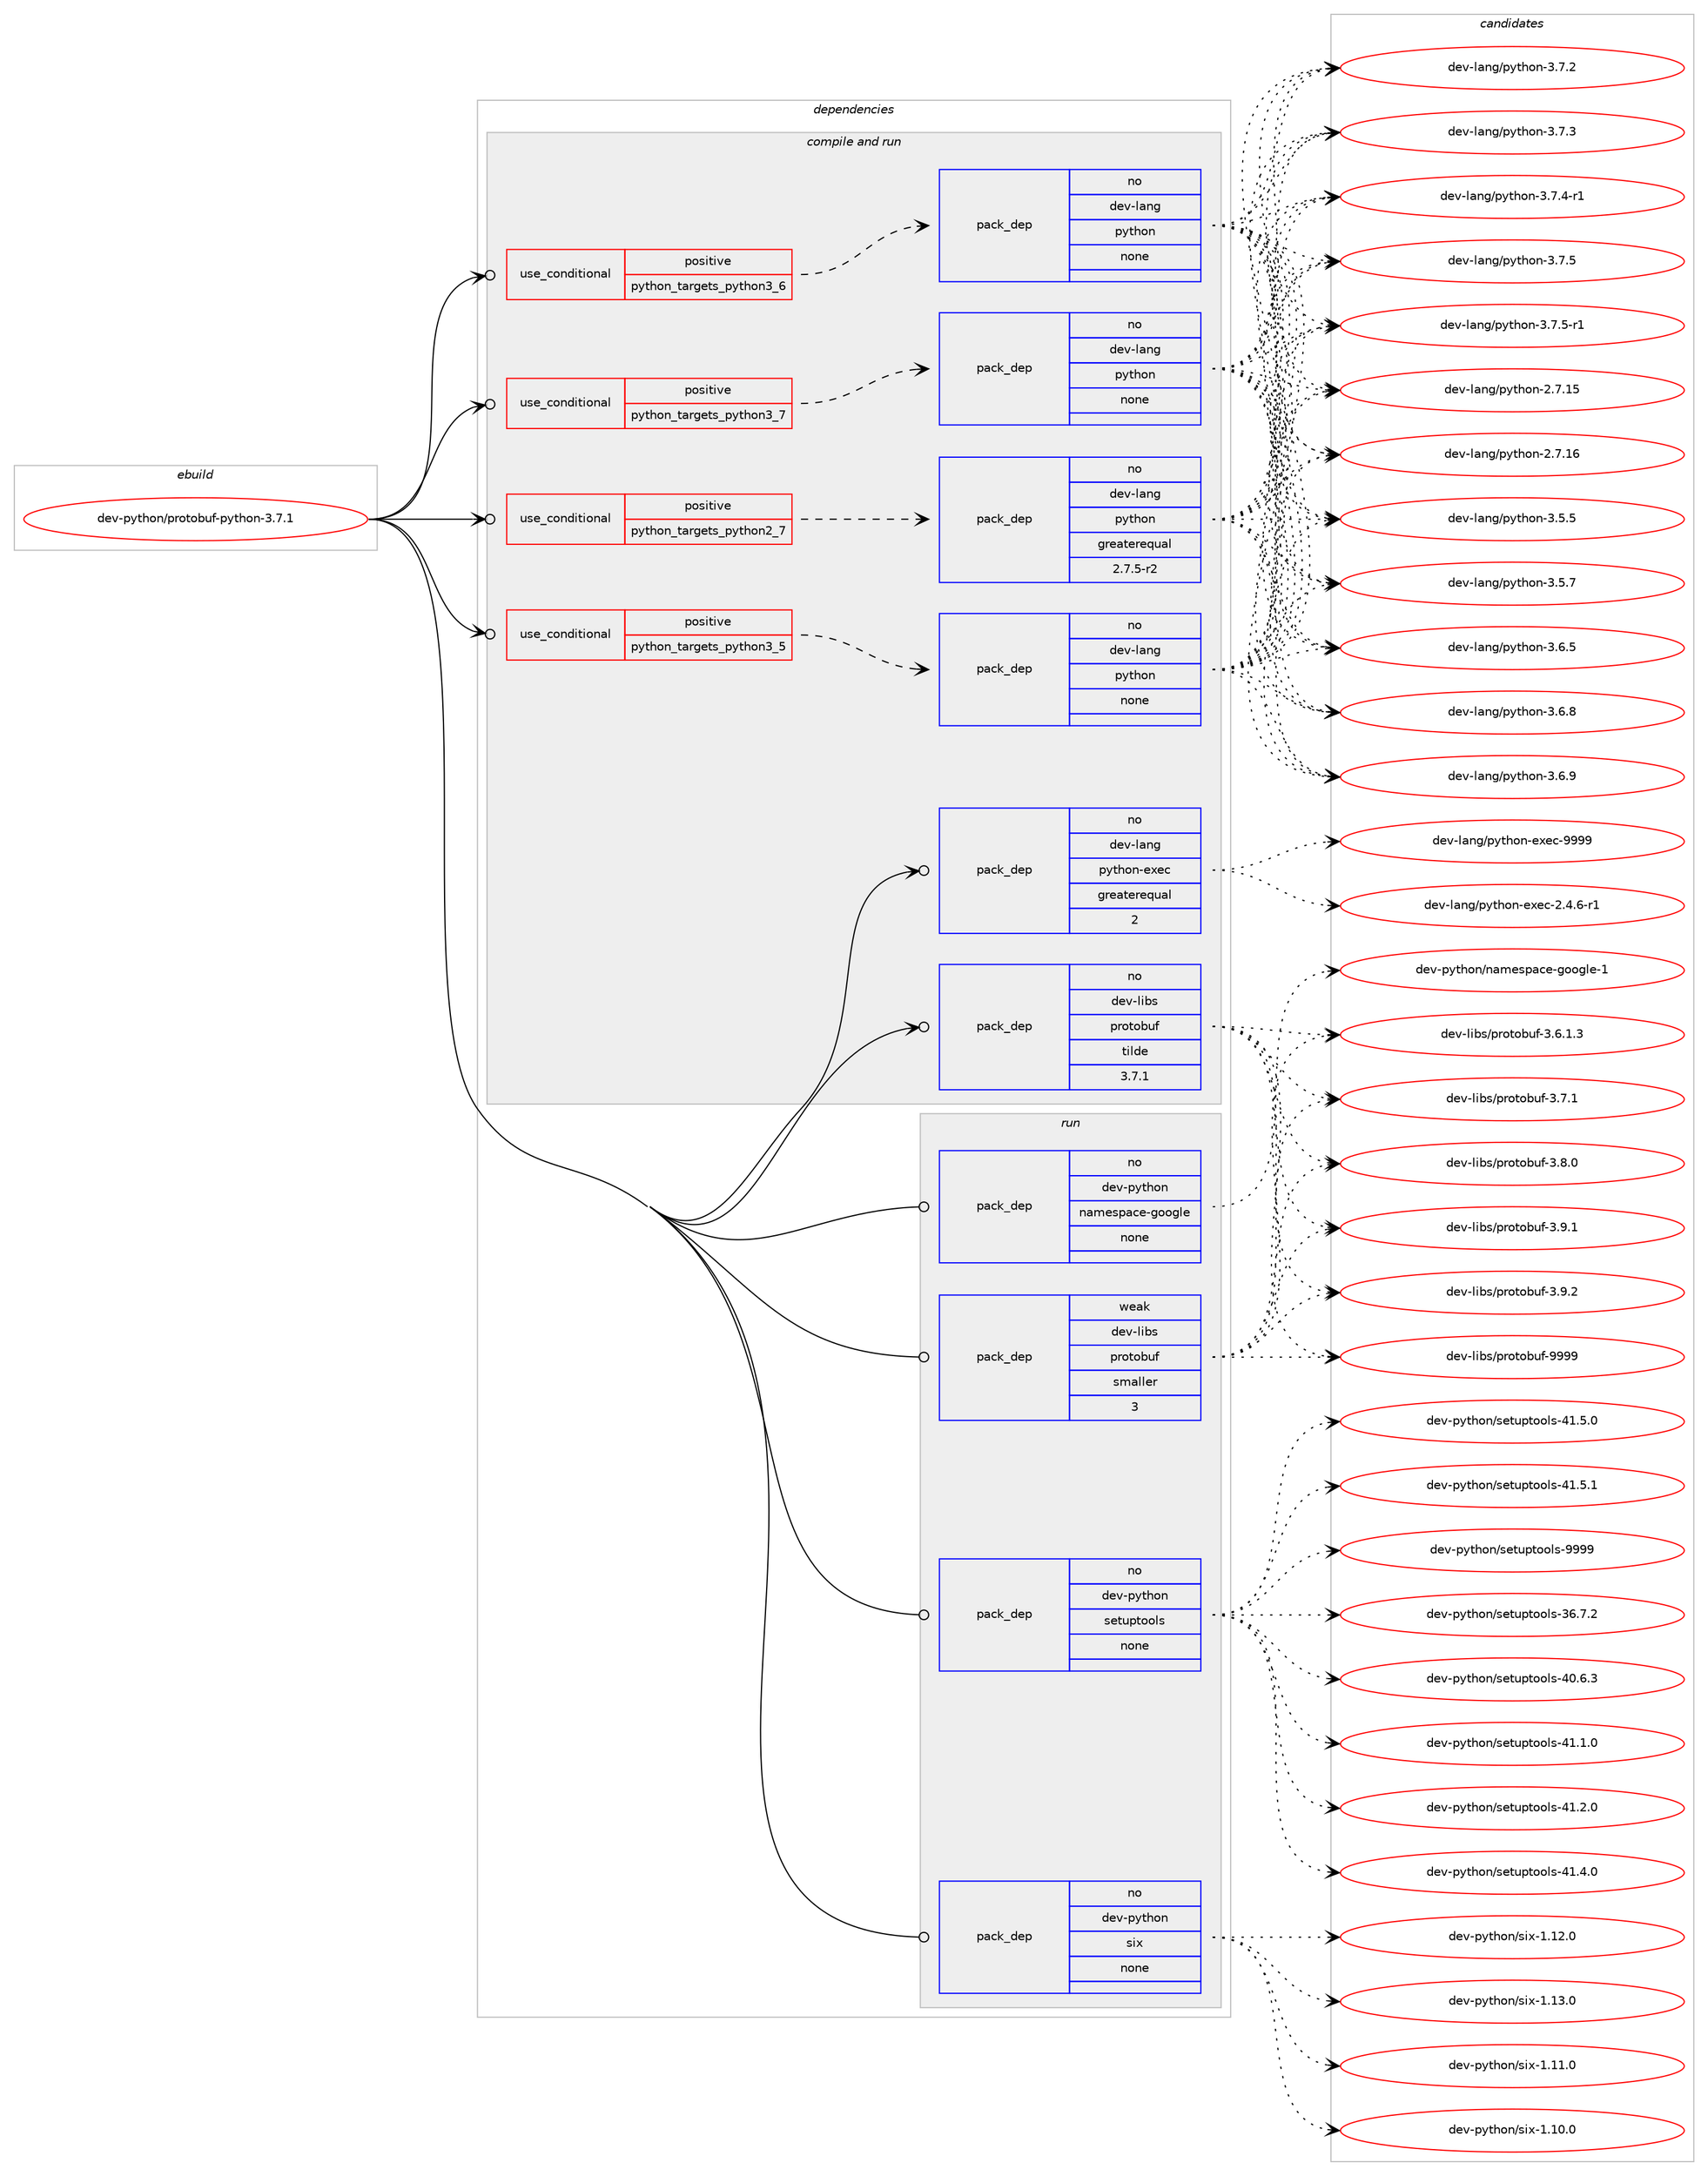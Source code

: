 digraph prolog {

# *************
# Graph options
# *************

newrank=true;
concentrate=true;
compound=true;
graph [rankdir=LR,fontname=Helvetica,fontsize=10,ranksep=1.5];#, ranksep=2.5, nodesep=0.2];
edge  [arrowhead=vee];
node  [fontname=Helvetica,fontsize=10];

# **********
# The ebuild
# **********

subgraph cluster_leftcol {
color=gray;
rank=same;
label=<<i>ebuild</i>>;
id [label="dev-python/protobuf-python-3.7.1", color=red, width=4, href="../dev-python/protobuf-python-3.7.1.svg"];
}

# ****************
# The dependencies
# ****************

subgraph cluster_midcol {
color=gray;
label=<<i>dependencies</i>>;
subgraph cluster_compile {
fillcolor="#eeeeee";
style=filled;
label=<<i>compile</i>>;
}
subgraph cluster_compileandrun {
fillcolor="#eeeeee";
style=filled;
label=<<i>compile and run</i>>;
subgraph cond144958 {
dependency623169 [label=<<TABLE BORDER="0" CELLBORDER="1" CELLSPACING="0" CELLPADDING="4"><TR><TD ROWSPAN="3" CELLPADDING="10">use_conditional</TD></TR><TR><TD>positive</TD></TR><TR><TD>python_targets_python2_7</TD></TR></TABLE>>, shape=none, color=red];
subgraph pack466367 {
dependency623170 [label=<<TABLE BORDER="0" CELLBORDER="1" CELLSPACING="0" CELLPADDING="4" WIDTH="220"><TR><TD ROWSPAN="6" CELLPADDING="30">pack_dep</TD></TR><TR><TD WIDTH="110">no</TD></TR><TR><TD>dev-lang</TD></TR><TR><TD>python</TD></TR><TR><TD>greaterequal</TD></TR><TR><TD>2.7.5-r2</TD></TR></TABLE>>, shape=none, color=blue];
}
dependency623169:e -> dependency623170:w [weight=20,style="dashed",arrowhead="vee"];
}
id:e -> dependency623169:w [weight=20,style="solid",arrowhead="odotvee"];
subgraph cond144959 {
dependency623171 [label=<<TABLE BORDER="0" CELLBORDER="1" CELLSPACING="0" CELLPADDING="4"><TR><TD ROWSPAN="3" CELLPADDING="10">use_conditional</TD></TR><TR><TD>positive</TD></TR><TR><TD>python_targets_python3_5</TD></TR></TABLE>>, shape=none, color=red];
subgraph pack466368 {
dependency623172 [label=<<TABLE BORDER="0" CELLBORDER="1" CELLSPACING="0" CELLPADDING="4" WIDTH="220"><TR><TD ROWSPAN="6" CELLPADDING="30">pack_dep</TD></TR><TR><TD WIDTH="110">no</TD></TR><TR><TD>dev-lang</TD></TR><TR><TD>python</TD></TR><TR><TD>none</TD></TR><TR><TD></TD></TR></TABLE>>, shape=none, color=blue];
}
dependency623171:e -> dependency623172:w [weight=20,style="dashed",arrowhead="vee"];
}
id:e -> dependency623171:w [weight=20,style="solid",arrowhead="odotvee"];
subgraph cond144960 {
dependency623173 [label=<<TABLE BORDER="0" CELLBORDER="1" CELLSPACING="0" CELLPADDING="4"><TR><TD ROWSPAN="3" CELLPADDING="10">use_conditional</TD></TR><TR><TD>positive</TD></TR><TR><TD>python_targets_python3_6</TD></TR></TABLE>>, shape=none, color=red];
subgraph pack466369 {
dependency623174 [label=<<TABLE BORDER="0" CELLBORDER="1" CELLSPACING="0" CELLPADDING="4" WIDTH="220"><TR><TD ROWSPAN="6" CELLPADDING="30">pack_dep</TD></TR><TR><TD WIDTH="110">no</TD></TR><TR><TD>dev-lang</TD></TR><TR><TD>python</TD></TR><TR><TD>none</TD></TR><TR><TD></TD></TR></TABLE>>, shape=none, color=blue];
}
dependency623173:e -> dependency623174:w [weight=20,style="dashed",arrowhead="vee"];
}
id:e -> dependency623173:w [weight=20,style="solid",arrowhead="odotvee"];
subgraph cond144961 {
dependency623175 [label=<<TABLE BORDER="0" CELLBORDER="1" CELLSPACING="0" CELLPADDING="4"><TR><TD ROWSPAN="3" CELLPADDING="10">use_conditional</TD></TR><TR><TD>positive</TD></TR><TR><TD>python_targets_python3_7</TD></TR></TABLE>>, shape=none, color=red];
subgraph pack466370 {
dependency623176 [label=<<TABLE BORDER="0" CELLBORDER="1" CELLSPACING="0" CELLPADDING="4" WIDTH="220"><TR><TD ROWSPAN="6" CELLPADDING="30">pack_dep</TD></TR><TR><TD WIDTH="110">no</TD></TR><TR><TD>dev-lang</TD></TR><TR><TD>python</TD></TR><TR><TD>none</TD></TR><TR><TD></TD></TR></TABLE>>, shape=none, color=blue];
}
dependency623175:e -> dependency623176:w [weight=20,style="dashed",arrowhead="vee"];
}
id:e -> dependency623175:w [weight=20,style="solid",arrowhead="odotvee"];
subgraph pack466371 {
dependency623177 [label=<<TABLE BORDER="0" CELLBORDER="1" CELLSPACING="0" CELLPADDING="4" WIDTH="220"><TR><TD ROWSPAN="6" CELLPADDING="30">pack_dep</TD></TR><TR><TD WIDTH="110">no</TD></TR><TR><TD>dev-lang</TD></TR><TR><TD>python-exec</TD></TR><TR><TD>greaterequal</TD></TR><TR><TD>2</TD></TR></TABLE>>, shape=none, color=blue];
}
id:e -> dependency623177:w [weight=20,style="solid",arrowhead="odotvee"];
subgraph pack466372 {
dependency623178 [label=<<TABLE BORDER="0" CELLBORDER="1" CELLSPACING="0" CELLPADDING="4" WIDTH="220"><TR><TD ROWSPAN="6" CELLPADDING="30">pack_dep</TD></TR><TR><TD WIDTH="110">no</TD></TR><TR><TD>dev-libs</TD></TR><TR><TD>protobuf</TD></TR><TR><TD>tilde</TD></TR><TR><TD>3.7.1</TD></TR></TABLE>>, shape=none, color=blue];
}
id:e -> dependency623178:w [weight=20,style="solid",arrowhead="odotvee"];
}
subgraph cluster_run {
fillcolor="#eeeeee";
style=filled;
label=<<i>run</i>>;
subgraph pack466373 {
dependency623179 [label=<<TABLE BORDER="0" CELLBORDER="1" CELLSPACING="0" CELLPADDING="4" WIDTH="220"><TR><TD ROWSPAN="6" CELLPADDING="30">pack_dep</TD></TR><TR><TD WIDTH="110">no</TD></TR><TR><TD>dev-python</TD></TR><TR><TD>namespace-google</TD></TR><TR><TD>none</TD></TR><TR><TD></TD></TR></TABLE>>, shape=none, color=blue];
}
id:e -> dependency623179:w [weight=20,style="solid",arrowhead="odot"];
subgraph pack466374 {
dependency623180 [label=<<TABLE BORDER="0" CELLBORDER="1" CELLSPACING="0" CELLPADDING="4" WIDTH="220"><TR><TD ROWSPAN="6" CELLPADDING="30">pack_dep</TD></TR><TR><TD WIDTH="110">no</TD></TR><TR><TD>dev-python</TD></TR><TR><TD>setuptools</TD></TR><TR><TD>none</TD></TR><TR><TD></TD></TR></TABLE>>, shape=none, color=blue];
}
id:e -> dependency623180:w [weight=20,style="solid",arrowhead="odot"];
subgraph pack466375 {
dependency623181 [label=<<TABLE BORDER="0" CELLBORDER="1" CELLSPACING="0" CELLPADDING="4" WIDTH="220"><TR><TD ROWSPAN="6" CELLPADDING="30">pack_dep</TD></TR><TR><TD WIDTH="110">no</TD></TR><TR><TD>dev-python</TD></TR><TR><TD>six</TD></TR><TR><TD>none</TD></TR><TR><TD></TD></TR></TABLE>>, shape=none, color=blue];
}
id:e -> dependency623181:w [weight=20,style="solid",arrowhead="odot"];
subgraph pack466376 {
dependency623182 [label=<<TABLE BORDER="0" CELLBORDER="1" CELLSPACING="0" CELLPADDING="4" WIDTH="220"><TR><TD ROWSPAN="6" CELLPADDING="30">pack_dep</TD></TR><TR><TD WIDTH="110">weak</TD></TR><TR><TD>dev-libs</TD></TR><TR><TD>protobuf</TD></TR><TR><TD>smaller</TD></TR><TR><TD>3</TD></TR></TABLE>>, shape=none, color=blue];
}
id:e -> dependency623182:w [weight=20,style="solid",arrowhead="odot"];
}
}

# **************
# The candidates
# **************

subgraph cluster_choices {
rank=same;
color=gray;
label=<<i>candidates</i>>;

subgraph choice466367 {
color=black;
nodesep=1;
choice10010111845108971101034711212111610411111045504655464953 [label="dev-lang/python-2.7.15", color=red, width=4,href="../dev-lang/python-2.7.15.svg"];
choice10010111845108971101034711212111610411111045504655464954 [label="dev-lang/python-2.7.16", color=red, width=4,href="../dev-lang/python-2.7.16.svg"];
choice100101118451089711010347112121116104111110455146534653 [label="dev-lang/python-3.5.5", color=red, width=4,href="../dev-lang/python-3.5.5.svg"];
choice100101118451089711010347112121116104111110455146534655 [label="dev-lang/python-3.5.7", color=red, width=4,href="../dev-lang/python-3.5.7.svg"];
choice100101118451089711010347112121116104111110455146544653 [label="dev-lang/python-3.6.5", color=red, width=4,href="../dev-lang/python-3.6.5.svg"];
choice100101118451089711010347112121116104111110455146544656 [label="dev-lang/python-3.6.8", color=red, width=4,href="../dev-lang/python-3.6.8.svg"];
choice100101118451089711010347112121116104111110455146544657 [label="dev-lang/python-3.6.9", color=red, width=4,href="../dev-lang/python-3.6.9.svg"];
choice100101118451089711010347112121116104111110455146554650 [label="dev-lang/python-3.7.2", color=red, width=4,href="../dev-lang/python-3.7.2.svg"];
choice100101118451089711010347112121116104111110455146554651 [label="dev-lang/python-3.7.3", color=red, width=4,href="../dev-lang/python-3.7.3.svg"];
choice1001011184510897110103471121211161041111104551465546524511449 [label="dev-lang/python-3.7.4-r1", color=red, width=4,href="../dev-lang/python-3.7.4-r1.svg"];
choice100101118451089711010347112121116104111110455146554653 [label="dev-lang/python-3.7.5", color=red, width=4,href="../dev-lang/python-3.7.5.svg"];
choice1001011184510897110103471121211161041111104551465546534511449 [label="dev-lang/python-3.7.5-r1", color=red, width=4,href="../dev-lang/python-3.7.5-r1.svg"];
dependency623170:e -> choice10010111845108971101034711212111610411111045504655464953:w [style=dotted,weight="100"];
dependency623170:e -> choice10010111845108971101034711212111610411111045504655464954:w [style=dotted,weight="100"];
dependency623170:e -> choice100101118451089711010347112121116104111110455146534653:w [style=dotted,weight="100"];
dependency623170:e -> choice100101118451089711010347112121116104111110455146534655:w [style=dotted,weight="100"];
dependency623170:e -> choice100101118451089711010347112121116104111110455146544653:w [style=dotted,weight="100"];
dependency623170:e -> choice100101118451089711010347112121116104111110455146544656:w [style=dotted,weight="100"];
dependency623170:e -> choice100101118451089711010347112121116104111110455146544657:w [style=dotted,weight="100"];
dependency623170:e -> choice100101118451089711010347112121116104111110455146554650:w [style=dotted,weight="100"];
dependency623170:e -> choice100101118451089711010347112121116104111110455146554651:w [style=dotted,weight="100"];
dependency623170:e -> choice1001011184510897110103471121211161041111104551465546524511449:w [style=dotted,weight="100"];
dependency623170:e -> choice100101118451089711010347112121116104111110455146554653:w [style=dotted,weight="100"];
dependency623170:e -> choice1001011184510897110103471121211161041111104551465546534511449:w [style=dotted,weight="100"];
}
subgraph choice466368 {
color=black;
nodesep=1;
choice10010111845108971101034711212111610411111045504655464953 [label="dev-lang/python-2.7.15", color=red, width=4,href="../dev-lang/python-2.7.15.svg"];
choice10010111845108971101034711212111610411111045504655464954 [label="dev-lang/python-2.7.16", color=red, width=4,href="../dev-lang/python-2.7.16.svg"];
choice100101118451089711010347112121116104111110455146534653 [label="dev-lang/python-3.5.5", color=red, width=4,href="../dev-lang/python-3.5.5.svg"];
choice100101118451089711010347112121116104111110455146534655 [label="dev-lang/python-3.5.7", color=red, width=4,href="../dev-lang/python-3.5.7.svg"];
choice100101118451089711010347112121116104111110455146544653 [label="dev-lang/python-3.6.5", color=red, width=4,href="../dev-lang/python-3.6.5.svg"];
choice100101118451089711010347112121116104111110455146544656 [label="dev-lang/python-3.6.8", color=red, width=4,href="../dev-lang/python-3.6.8.svg"];
choice100101118451089711010347112121116104111110455146544657 [label="dev-lang/python-3.6.9", color=red, width=4,href="../dev-lang/python-3.6.9.svg"];
choice100101118451089711010347112121116104111110455146554650 [label="dev-lang/python-3.7.2", color=red, width=4,href="../dev-lang/python-3.7.2.svg"];
choice100101118451089711010347112121116104111110455146554651 [label="dev-lang/python-3.7.3", color=red, width=4,href="../dev-lang/python-3.7.3.svg"];
choice1001011184510897110103471121211161041111104551465546524511449 [label="dev-lang/python-3.7.4-r1", color=red, width=4,href="../dev-lang/python-3.7.4-r1.svg"];
choice100101118451089711010347112121116104111110455146554653 [label="dev-lang/python-3.7.5", color=red, width=4,href="../dev-lang/python-3.7.5.svg"];
choice1001011184510897110103471121211161041111104551465546534511449 [label="dev-lang/python-3.7.5-r1", color=red, width=4,href="../dev-lang/python-3.7.5-r1.svg"];
dependency623172:e -> choice10010111845108971101034711212111610411111045504655464953:w [style=dotted,weight="100"];
dependency623172:e -> choice10010111845108971101034711212111610411111045504655464954:w [style=dotted,weight="100"];
dependency623172:e -> choice100101118451089711010347112121116104111110455146534653:w [style=dotted,weight="100"];
dependency623172:e -> choice100101118451089711010347112121116104111110455146534655:w [style=dotted,weight="100"];
dependency623172:e -> choice100101118451089711010347112121116104111110455146544653:w [style=dotted,weight="100"];
dependency623172:e -> choice100101118451089711010347112121116104111110455146544656:w [style=dotted,weight="100"];
dependency623172:e -> choice100101118451089711010347112121116104111110455146544657:w [style=dotted,weight="100"];
dependency623172:e -> choice100101118451089711010347112121116104111110455146554650:w [style=dotted,weight="100"];
dependency623172:e -> choice100101118451089711010347112121116104111110455146554651:w [style=dotted,weight="100"];
dependency623172:e -> choice1001011184510897110103471121211161041111104551465546524511449:w [style=dotted,weight="100"];
dependency623172:e -> choice100101118451089711010347112121116104111110455146554653:w [style=dotted,weight="100"];
dependency623172:e -> choice1001011184510897110103471121211161041111104551465546534511449:w [style=dotted,weight="100"];
}
subgraph choice466369 {
color=black;
nodesep=1;
choice10010111845108971101034711212111610411111045504655464953 [label="dev-lang/python-2.7.15", color=red, width=4,href="../dev-lang/python-2.7.15.svg"];
choice10010111845108971101034711212111610411111045504655464954 [label="dev-lang/python-2.7.16", color=red, width=4,href="../dev-lang/python-2.7.16.svg"];
choice100101118451089711010347112121116104111110455146534653 [label="dev-lang/python-3.5.5", color=red, width=4,href="../dev-lang/python-3.5.5.svg"];
choice100101118451089711010347112121116104111110455146534655 [label="dev-lang/python-3.5.7", color=red, width=4,href="../dev-lang/python-3.5.7.svg"];
choice100101118451089711010347112121116104111110455146544653 [label="dev-lang/python-3.6.5", color=red, width=4,href="../dev-lang/python-3.6.5.svg"];
choice100101118451089711010347112121116104111110455146544656 [label="dev-lang/python-3.6.8", color=red, width=4,href="../dev-lang/python-3.6.8.svg"];
choice100101118451089711010347112121116104111110455146544657 [label="dev-lang/python-3.6.9", color=red, width=4,href="../dev-lang/python-3.6.9.svg"];
choice100101118451089711010347112121116104111110455146554650 [label="dev-lang/python-3.7.2", color=red, width=4,href="../dev-lang/python-3.7.2.svg"];
choice100101118451089711010347112121116104111110455146554651 [label="dev-lang/python-3.7.3", color=red, width=4,href="../dev-lang/python-3.7.3.svg"];
choice1001011184510897110103471121211161041111104551465546524511449 [label="dev-lang/python-3.7.4-r1", color=red, width=4,href="../dev-lang/python-3.7.4-r1.svg"];
choice100101118451089711010347112121116104111110455146554653 [label="dev-lang/python-3.7.5", color=red, width=4,href="../dev-lang/python-3.7.5.svg"];
choice1001011184510897110103471121211161041111104551465546534511449 [label="dev-lang/python-3.7.5-r1", color=red, width=4,href="../dev-lang/python-3.7.5-r1.svg"];
dependency623174:e -> choice10010111845108971101034711212111610411111045504655464953:w [style=dotted,weight="100"];
dependency623174:e -> choice10010111845108971101034711212111610411111045504655464954:w [style=dotted,weight="100"];
dependency623174:e -> choice100101118451089711010347112121116104111110455146534653:w [style=dotted,weight="100"];
dependency623174:e -> choice100101118451089711010347112121116104111110455146534655:w [style=dotted,weight="100"];
dependency623174:e -> choice100101118451089711010347112121116104111110455146544653:w [style=dotted,weight="100"];
dependency623174:e -> choice100101118451089711010347112121116104111110455146544656:w [style=dotted,weight="100"];
dependency623174:e -> choice100101118451089711010347112121116104111110455146544657:w [style=dotted,weight="100"];
dependency623174:e -> choice100101118451089711010347112121116104111110455146554650:w [style=dotted,weight="100"];
dependency623174:e -> choice100101118451089711010347112121116104111110455146554651:w [style=dotted,weight="100"];
dependency623174:e -> choice1001011184510897110103471121211161041111104551465546524511449:w [style=dotted,weight="100"];
dependency623174:e -> choice100101118451089711010347112121116104111110455146554653:w [style=dotted,weight="100"];
dependency623174:e -> choice1001011184510897110103471121211161041111104551465546534511449:w [style=dotted,weight="100"];
}
subgraph choice466370 {
color=black;
nodesep=1;
choice10010111845108971101034711212111610411111045504655464953 [label="dev-lang/python-2.7.15", color=red, width=4,href="../dev-lang/python-2.7.15.svg"];
choice10010111845108971101034711212111610411111045504655464954 [label="dev-lang/python-2.7.16", color=red, width=4,href="../dev-lang/python-2.7.16.svg"];
choice100101118451089711010347112121116104111110455146534653 [label="dev-lang/python-3.5.5", color=red, width=4,href="../dev-lang/python-3.5.5.svg"];
choice100101118451089711010347112121116104111110455146534655 [label="dev-lang/python-3.5.7", color=red, width=4,href="../dev-lang/python-3.5.7.svg"];
choice100101118451089711010347112121116104111110455146544653 [label="dev-lang/python-3.6.5", color=red, width=4,href="../dev-lang/python-3.6.5.svg"];
choice100101118451089711010347112121116104111110455146544656 [label="dev-lang/python-3.6.8", color=red, width=4,href="../dev-lang/python-3.6.8.svg"];
choice100101118451089711010347112121116104111110455146544657 [label="dev-lang/python-3.6.9", color=red, width=4,href="../dev-lang/python-3.6.9.svg"];
choice100101118451089711010347112121116104111110455146554650 [label="dev-lang/python-3.7.2", color=red, width=4,href="../dev-lang/python-3.7.2.svg"];
choice100101118451089711010347112121116104111110455146554651 [label="dev-lang/python-3.7.3", color=red, width=4,href="../dev-lang/python-3.7.3.svg"];
choice1001011184510897110103471121211161041111104551465546524511449 [label="dev-lang/python-3.7.4-r1", color=red, width=4,href="../dev-lang/python-3.7.4-r1.svg"];
choice100101118451089711010347112121116104111110455146554653 [label="dev-lang/python-3.7.5", color=red, width=4,href="../dev-lang/python-3.7.5.svg"];
choice1001011184510897110103471121211161041111104551465546534511449 [label="dev-lang/python-3.7.5-r1", color=red, width=4,href="../dev-lang/python-3.7.5-r1.svg"];
dependency623176:e -> choice10010111845108971101034711212111610411111045504655464953:w [style=dotted,weight="100"];
dependency623176:e -> choice10010111845108971101034711212111610411111045504655464954:w [style=dotted,weight="100"];
dependency623176:e -> choice100101118451089711010347112121116104111110455146534653:w [style=dotted,weight="100"];
dependency623176:e -> choice100101118451089711010347112121116104111110455146534655:w [style=dotted,weight="100"];
dependency623176:e -> choice100101118451089711010347112121116104111110455146544653:w [style=dotted,weight="100"];
dependency623176:e -> choice100101118451089711010347112121116104111110455146544656:w [style=dotted,weight="100"];
dependency623176:e -> choice100101118451089711010347112121116104111110455146544657:w [style=dotted,weight="100"];
dependency623176:e -> choice100101118451089711010347112121116104111110455146554650:w [style=dotted,weight="100"];
dependency623176:e -> choice100101118451089711010347112121116104111110455146554651:w [style=dotted,weight="100"];
dependency623176:e -> choice1001011184510897110103471121211161041111104551465546524511449:w [style=dotted,weight="100"];
dependency623176:e -> choice100101118451089711010347112121116104111110455146554653:w [style=dotted,weight="100"];
dependency623176:e -> choice1001011184510897110103471121211161041111104551465546534511449:w [style=dotted,weight="100"];
}
subgraph choice466371 {
color=black;
nodesep=1;
choice10010111845108971101034711212111610411111045101120101994550465246544511449 [label="dev-lang/python-exec-2.4.6-r1", color=red, width=4,href="../dev-lang/python-exec-2.4.6-r1.svg"];
choice10010111845108971101034711212111610411111045101120101994557575757 [label="dev-lang/python-exec-9999", color=red, width=4,href="../dev-lang/python-exec-9999.svg"];
dependency623177:e -> choice10010111845108971101034711212111610411111045101120101994550465246544511449:w [style=dotted,weight="100"];
dependency623177:e -> choice10010111845108971101034711212111610411111045101120101994557575757:w [style=dotted,weight="100"];
}
subgraph choice466372 {
color=black;
nodesep=1;
choice100101118451081059811547112114111116111981171024551465446494651 [label="dev-libs/protobuf-3.6.1.3", color=red, width=4,href="../dev-libs/protobuf-3.6.1.3.svg"];
choice10010111845108105981154711211411111611198117102455146554649 [label="dev-libs/protobuf-3.7.1", color=red, width=4,href="../dev-libs/protobuf-3.7.1.svg"];
choice10010111845108105981154711211411111611198117102455146564648 [label="dev-libs/protobuf-3.8.0", color=red, width=4,href="../dev-libs/protobuf-3.8.0.svg"];
choice10010111845108105981154711211411111611198117102455146574649 [label="dev-libs/protobuf-3.9.1", color=red, width=4,href="../dev-libs/protobuf-3.9.1.svg"];
choice10010111845108105981154711211411111611198117102455146574650 [label="dev-libs/protobuf-3.9.2", color=red, width=4,href="../dev-libs/protobuf-3.9.2.svg"];
choice100101118451081059811547112114111116111981171024557575757 [label="dev-libs/protobuf-9999", color=red, width=4,href="../dev-libs/protobuf-9999.svg"];
dependency623178:e -> choice100101118451081059811547112114111116111981171024551465446494651:w [style=dotted,weight="100"];
dependency623178:e -> choice10010111845108105981154711211411111611198117102455146554649:w [style=dotted,weight="100"];
dependency623178:e -> choice10010111845108105981154711211411111611198117102455146564648:w [style=dotted,weight="100"];
dependency623178:e -> choice10010111845108105981154711211411111611198117102455146574649:w [style=dotted,weight="100"];
dependency623178:e -> choice10010111845108105981154711211411111611198117102455146574650:w [style=dotted,weight="100"];
dependency623178:e -> choice100101118451081059811547112114111116111981171024557575757:w [style=dotted,weight="100"];
}
subgraph choice466373 {
color=black;
nodesep=1;
choice1001011184511212111610411111047110971091011151129799101451031111111031081014549 [label="dev-python/namespace-google-1", color=red, width=4,href="../dev-python/namespace-google-1.svg"];
dependency623179:e -> choice1001011184511212111610411111047110971091011151129799101451031111111031081014549:w [style=dotted,weight="100"];
}
subgraph choice466374 {
color=black;
nodesep=1;
choice100101118451121211161041111104711510111611711211611111110811545515446554650 [label="dev-python/setuptools-36.7.2", color=red, width=4,href="../dev-python/setuptools-36.7.2.svg"];
choice100101118451121211161041111104711510111611711211611111110811545524846544651 [label="dev-python/setuptools-40.6.3", color=red, width=4,href="../dev-python/setuptools-40.6.3.svg"];
choice100101118451121211161041111104711510111611711211611111110811545524946494648 [label="dev-python/setuptools-41.1.0", color=red, width=4,href="../dev-python/setuptools-41.1.0.svg"];
choice100101118451121211161041111104711510111611711211611111110811545524946504648 [label="dev-python/setuptools-41.2.0", color=red, width=4,href="../dev-python/setuptools-41.2.0.svg"];
choice100101118451121211161041111104711510111611711211611111110811545524946524648 [label="dev-python/setuptools-41.4.0", color=red, width=4,href="../dev-python/setuptools-41.4.0.svg"];
choice100101118451121211161041111104711510111611711211611111110811545524946534648 [label="dev-python/setuptools-41.5.0", color=red, width=4,href="../dev-python/setuptools-41.5.0.svg"];
choice100101118451121211161041111104711510111611711211611111110811545524946534649 [label="dev-python/setuptools-41.5.1", color=red, width=4,href="../dev-python/setuptools-41.5.1.svg"];
choice10010111845112121116104111110471151011161171121161111111081154557575757 [label="dev-python/setuptools-9999", color=red, width=4,href="../dev-python/setuptools-9999.svg"];
dependency623180:e -> choice100101118451121211161041111104711510111611711211611111110811545515446554650:w [style=dotted,weight="100"];
dependency623180:e -> choice100101118451121211161041111104711510111611711211611111110811545524846544651:w [style=dotted,weight="100"];
dependency623180:e -> choice100101118451121211161041111104711510111611711211611111110811545524946494648:w [style=dotted,weight="100"];
dependency623180:e -> choice100101118451121211161041111104711510111611711211611111110811545524946504648:w [style=dotted,weight="100"];
dependency623180:e -> choice100101118451121211161041111104711510111611711211611111110811545524946524648:w [style=dotted,weight="100"];
dependency623180:e -> choice100101118451121211161041111104711510111611711211611111110811545524946534648:w [style=dotted,weight="100"];
dependency623180:e -> choice100101118451121211161041111104711510111611711211611111110811545524946534649:w [style=dotted,weight="100"];
dependency623180:e -> choice10010111845112121116104111110471151011161171121161111111081154557575757:w [style=dotted,weight="100"];
}
subgraph choice466375 {
color=black;
nodesep=1;
choice100101118451121211161041111104711510512045494649484648 [label="dev-python/six-1.10.0", color=red, width=4,href="../dev-python/six-1.10.0.svg"];
choice100101118451121211161041111104711510512045494649494648 [label="dev-python/six-1.11.0", color=red, width=4,href="../dev-python/six-1.11.0.svg"];
choice100101118451121211161041111104711510512045494649504648 [label="dev-python/six-1.12.0", color=red, width=4,href="../dev-python/six-1.12.0.svg"];
choice100101118451121211161041111104711510512045494649514648 [label="dev-python/six-1.13.0", color=red, width=4,href="../dev-python/six-1.13.0.svg"];
dependency623181:e -> choice100101118451121211161041111104711510512045494649484648:w [style=dotted,weight="100"];
dependency623181:e -> choice100101118451121211161041111104711510512045494649494648:w [style=dotted,weight="100"];
dependency623181:e -> choice100101118451121211161041111104711510512045494649504648:w [style=dotted,weight="100"];
dependency623181:e -> choice100101118451121211161041111104711510512045494649514648:w [style=dotted,weight="100"];
}
subgraph choice466376 {
color=black;
nodesep=1;
choice100101118451081059811547112114111116111981171024551465446494651 [label="dev-libs/protobuf-3.6.1.3", color=red, width=4,href="../dev-libs/protobuf-3.6.1.3.svg"];
choice10010111845108105981154711211411111611198117102455146554649 [label="dev-libs/protobuf-3.7.1", color=red, width=4,href="../dev-libs/protobuf-3.7.1.svg"];
choice10010111845108105981154711211411111611198117102455146564648 [label="dev-libs/protobuf-3.8.0", color=red, width=4,href="../dev-libs/protobuf-3.8.0.svg"];
choice10010111845108105981154711211411111611198117102455146574649 [label="dev-libs/protobuf-3.9.1", color=red, width=4,href="../dev-libs/protobuf-3.9.1.svg"];
choice10010111845108105981154711211411111611198117102455146574650 [label="dev-libs/protobuf-3.9.2", color=red, width=4,href="../dev-libs/protobuf-3.9.2.svg"];
choice100101118451081059811547112114111116111981171024557575757 [label="dev-libs/protobuf-9999", color=red, width=4,href="../dev-libs/protobuf-9999.svg"];
dependency623182:e -> choice100101118451081059811547112114111116111981171024551465446494651:w [style=dotted,weight="100"];
dependency623182:e -> choice10010111845108105981154711211411111611198117102455146554649:w [style=dotted,weight="100"];
dependency623182:e -> choice10010111845108105981154711211411111611198117102455146564648:w [style=dotted,weight="100"];
dependency623182:e -> choice10010111845108105981154711211411111611198117102455146574649:w [style=dotted,weight="100"];
dependency623182:e -> choice10010111845108105981154711211411111611198117102455146574650:w [style=dotted,weight="100"];
dependency623182:e -> choice100101118451081059811547112114111116111981171024557575757:w [style=dotted,weight="100"];
}
}

}
